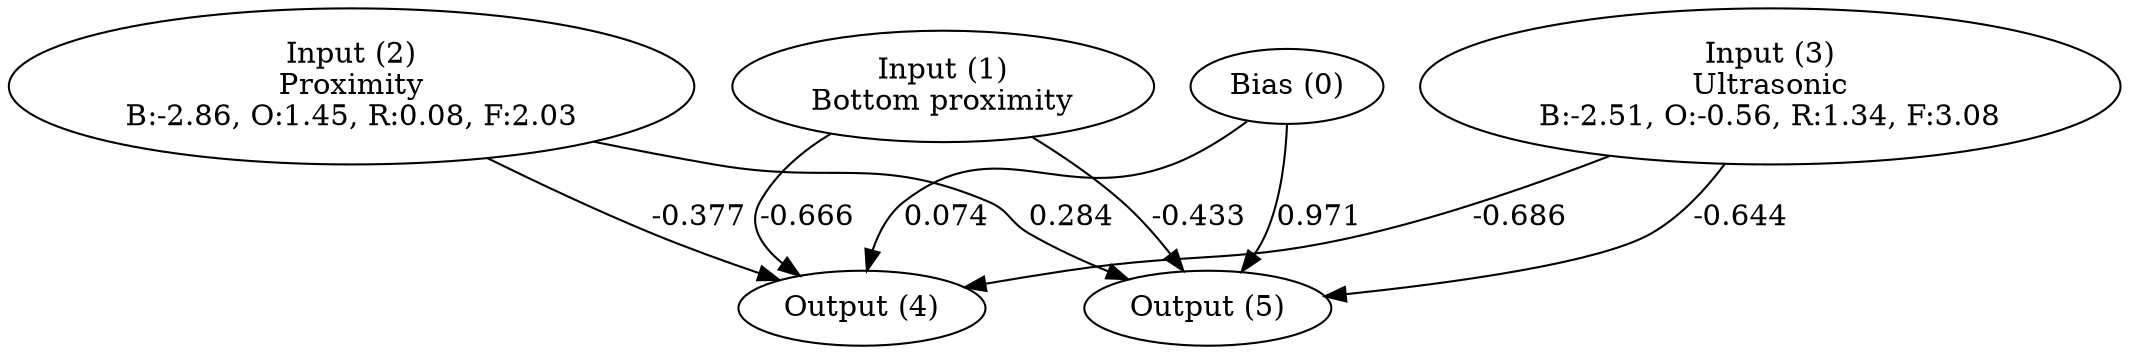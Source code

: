 digraph G {
  0 [ label="Bias (0)" ];
  1 [ label="Input (1)\nBottom proximity" ];
  2 [ label="Input (2)\nProximity\nB:-2.86, O:1.45, R:0.08, F:2.03" ];
  3 [ label="Input (3)\nUltrasonic\nB:-2.51, O:-0.56, R:1.34, F:3.08" ];
  4 [ label="Output (4)" ];
  5 [ label="Output (5)" ];
  { rank=same 0 1 2 3 }
  { rank=same 4 5 }
  0 -> 4 [ label="0.074" ];
  0 -> 5 [ label="0.971" ];
  1 -> 4 [ label="-0.666" ];
  1 -> 5 [ label="-0.433" ];
  2 -> 4 [ label="-0.377" ];
  2 -> 5 [ label="0.284" ];
  3 -> 4 [ label="-0.686" ];
  3 -> 5 [ label="-0.644" ];
}
